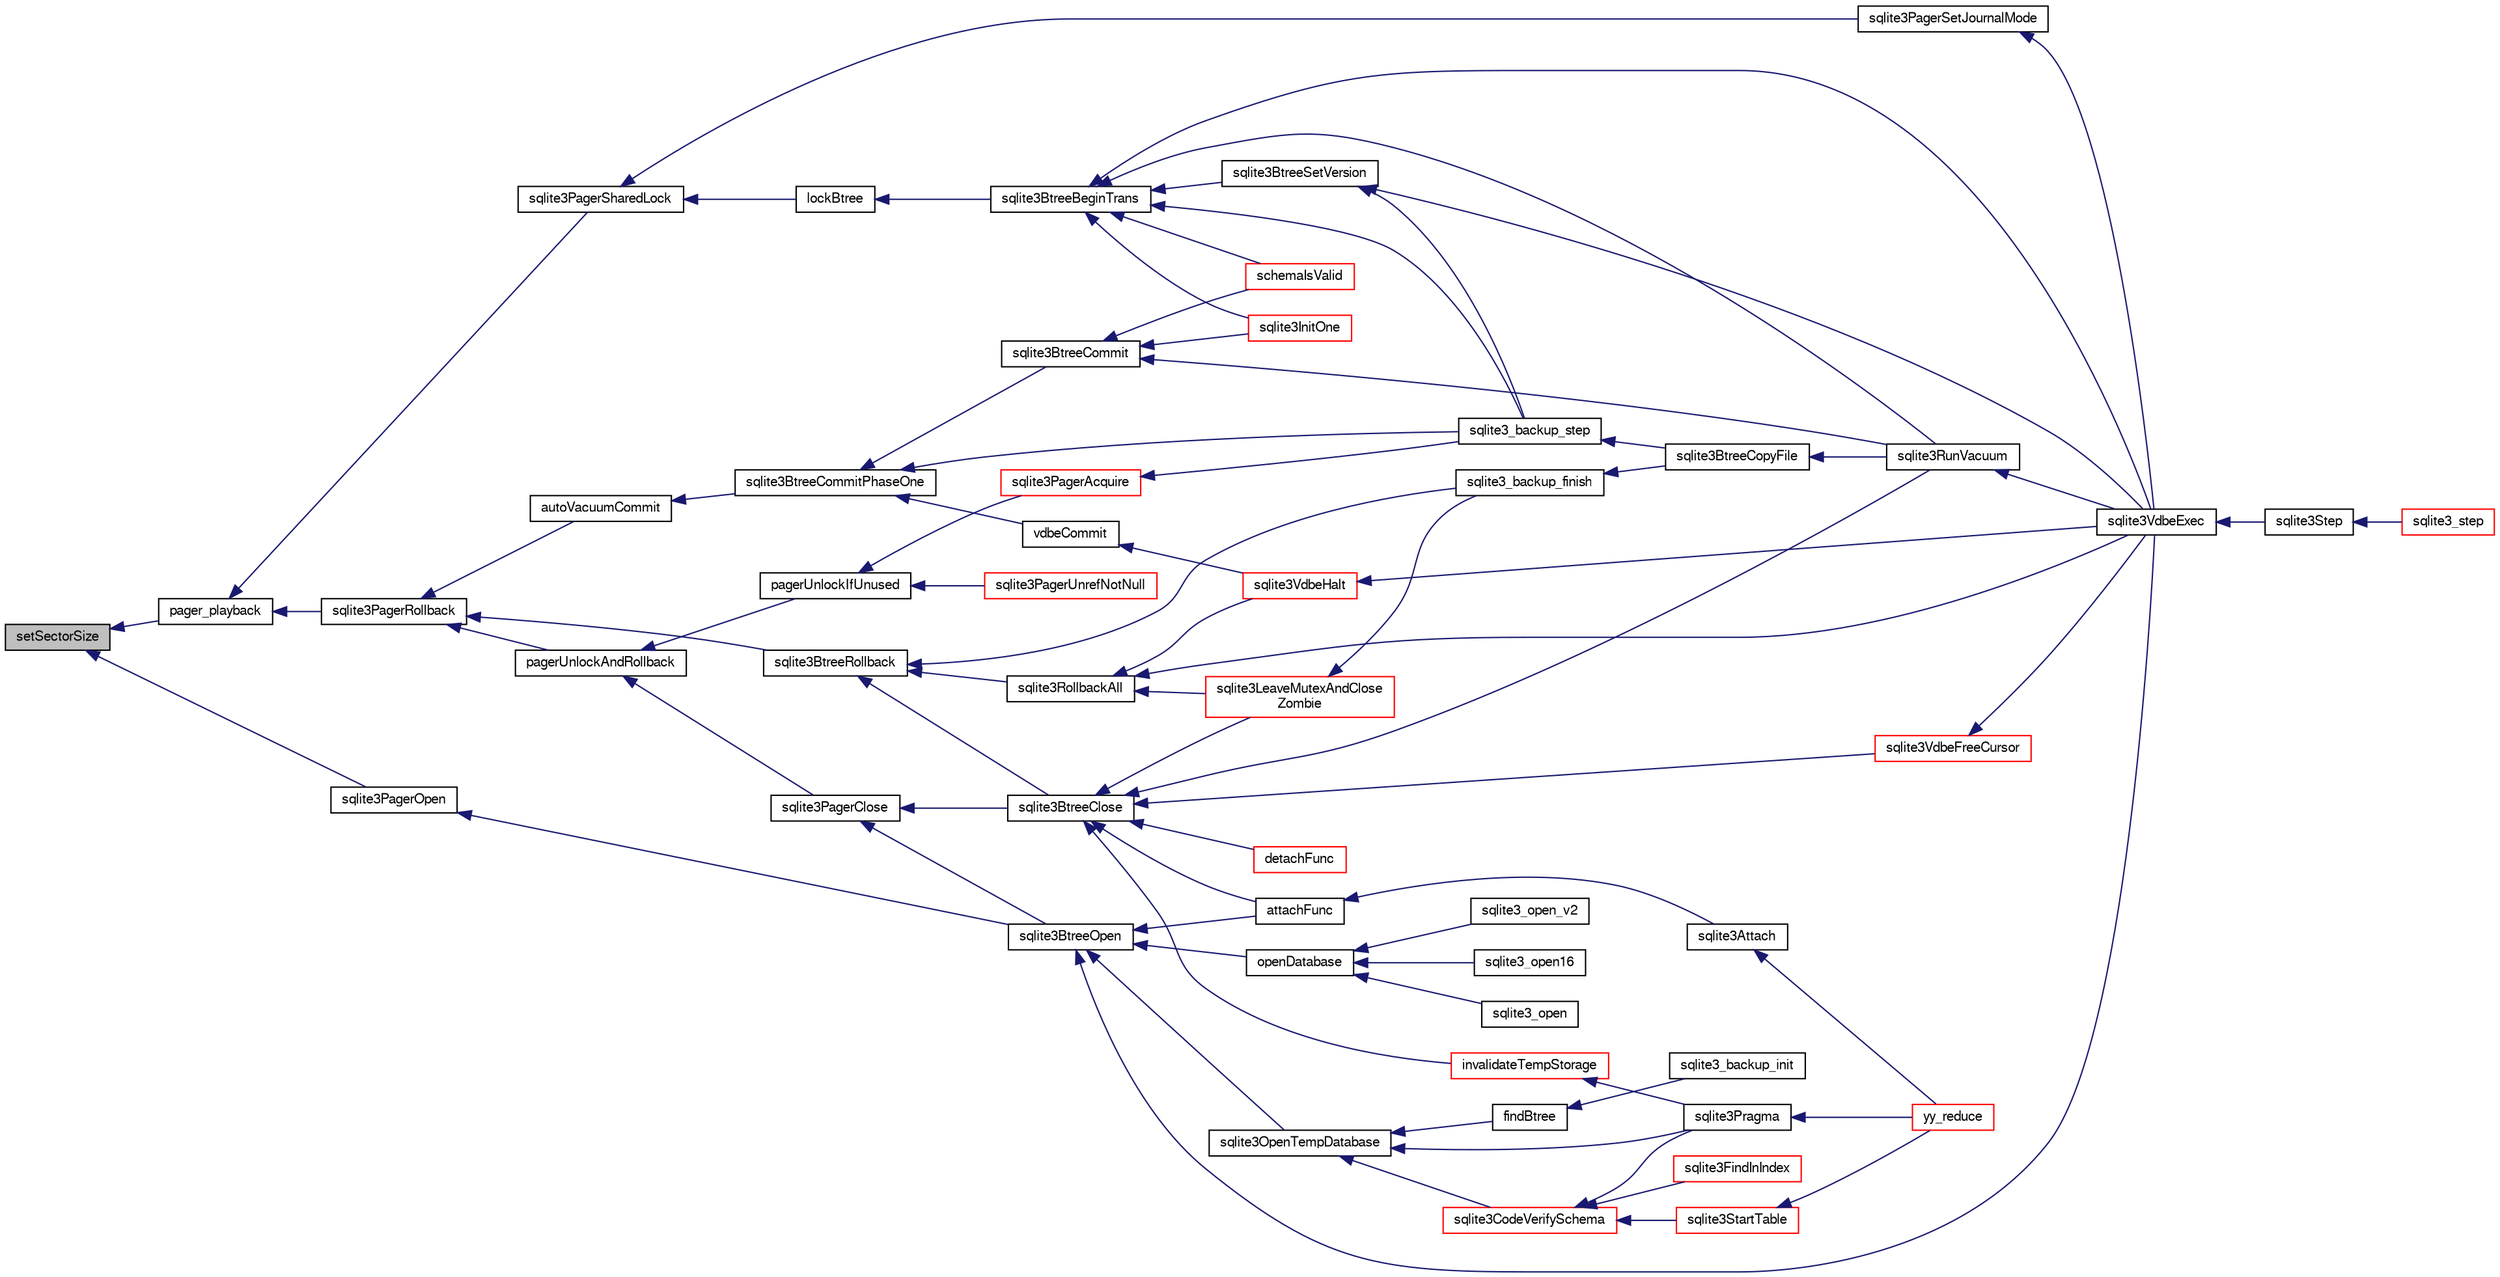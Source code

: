digraph "setSectorSize"
{
  edge [fontname="FreeSans",fontsize="10",labelfontname="FreeSans",labelfontsize="10"];
  node [fontname="FreeSans",fontsize="10",shape=record];
  rankdir="LR";
  Node293049 [label="setSectorSize",height=0.2,width=0.4,color="black", fillcolor="grey75", style="filled", fontcolor="black"];
  Node293049 -> Node293050 [dir="back",color="midnightblue",fontsize="10",style="solid",fontname="FreeSans"];
  Node293050 [label="pager_playback",height=0.2,width=0.4,color="black", fillcolor="white", style="filled",URL="$sqlite3_8c.html#a9d9a750a9fc76eb4b668c8a16b164a65"];
  Node293050 -> Node293051 [dir="back",color="midnightblue",fontsize="10",style="solid",fontname="FreeSans"];
  Node293051 [label="sqlite3PagerSharedLock",height=0.2,width=0.4,color="black", fillcolor="white", style="filled",URL="$sqlite3_8c.html#a58c197b629fb6eaacf96c7add57c70df"];
  Node293051 -> Node293052 [dir="back",color="midnightblue",fontsize="10",style="solid",fontname="FreeSans"];
  Node293052 [label="sqlite3PagerSetJournalMode",height=0.2,width=0.4,color="black", fillcolor="white", style="filled",URL="$sqlite3_8c.html#afb929a0a4553cda84de16180ddbd09f7"];
  Node293052 -> Node293053 [dir="back",color="midnightblue",fontsize="10",style="solid",fontname="FreeSans"];
  Node293053 [label="sqlite3VdbeExec",height=0.2,width=0.4,color="black", fillcolor="white", style="filled",URL="$sqlite3_8c.html#a8ce40a614bdc56719c4d642b1e4dfb21"];
  Node293053 -> Node293054 [dir="back",color="midnightblue",fontsize="10",style="solid",fontname="FreeSans"];
  Node293054 [label="sqlite3Step",height=0.2,width=0.4,color="black", fillcolor="white", style="filled",URL="$sqlite3_8c.html#a3f2872e873e2758a4beedad1d5113554"];
  Node293054 -> Node293055 [dir="back",color="midnightblue",fontsize="10",style="solid",fontname="FreeSans"];
  Node293055 [label="sqlite3_step",height=0.2,width=0.4,color="red", fillcolor="white", style="filled",URL="$sqlite3_8h.html#ac1e491ce36b7471eb28387f7d3c74334"];
  Node293051 -> Node293314 [dir="back",color="midnightblue",fontsize="10",style="solid",fontname="FreeSans"];
  Node293314 [label="lockBtree",height=0.2,width=0.4,color="black", fillcolor="white", style="filled",URL="$sqlite3_8c.html#a5b808194d3178be15705a420265cee9d"];
  Node293314 -> Node293315 [dir="back",color="midnightblue",fontsize="10",style="solid",fontname="FreeSans"];
  Node293315 [label="sqlite3BtreeBeginTrans",height=0.2,width=0.4,color="black", fillcolor="white", style="filled",URL="$sqlite3_8c.html#a52d6706df15c67c22aa7d0e290c16bf5"];
  Node293315 -> Node293316 [dir="back",color="midnightblue",fontsize="10",style="solid",fontname="FreeSans"];
  Node293316 [label="sqlite3BtreeSetVersion",height=0.2,width=0.4,color="black", fillcolor="white", style="filled",URL="$sqlite3_8c.html#a2db3061b5c557699a47415ca0342ba01"];
  Node293316 -> Node293266 [dir="back",color="midnightblue",fontsize="10",style="solid",fontname="FreeSans"];
  Node293266 [label="sqlite3_backup_step",height=0.2,width=0.4,color="black", fillcolor="white", style="filled",URL="$sqlite3_8h.html#a1699b75e98d082eebc465a9e64c35269"];
  Node293266 -> Node293267 [dir="back",color="midnightblue",fontsize="10",style="solid",fontname="FreeSans"];
  Node293267 [label="sqlite3BtreeCopyFile",height=0.2,width=0.4,color="black", fillcolor="white", style="filled",URL="$sqlite3_8c.html#a4d9e19a79f0d5c1dfcef0bd137ae83f9"];
  Node293267 -> Node293239 [dir="back",color="midnightblue",fontsize="10",style="solid",fontname="FreeSans"];
  Node293239 [label="sqlite3RunVacuum",height=0.2,width=0.4,color="black", fillcolor="white", style="filled",URL="$sqlite3_8c.html#a5e83ddc7b3e7e8e79ad5d1fc92de1d2f"];
  Node293239 -> Node293053 [dir="back",color="midnightblue",fontsize="10",style="solid",fontname="FreeSans"];
  Node293316 -> Node293053 [dir="back",color="midnightblue",fontsize="10",style="solid",fontname="FreeSans"];
  Node293315 -> Node293266 [dir="back",color="midnightblue",fontsize="10",style="solid",fontname="FreeSans"];
  Node293315 -> Node293053 [dir="back",color="midnightblue",fontsize="10",style="solid",fontname="FreeSans"];
  Node293315 -> Node293079 [dir="back",color="midnightblue",fontsize="10",style="solid",fontname="FreeSans"];
  Node293079 [label="sqlite3InitOne",height=0.2,width=0.4,color="red", fillcolor="white", style="filled",URL="$sqlite3_8c.html#ac4318b25df65269906b0379251fe9b85"];
  Node293315 -> Node293264 [dir="back",color="midnightblue",fontsize="10",style="solid",fontname="FreeSans"];
  Node293264 [label="schemaIsValid",height=0.2,width=0.4,color="red", fillcolor="white", style="filled",URL="$sqlite3_8c.html#a7c466fe28e7ca6f46b8bf72c46d9738d"];
  Node293315 -> Node293239 [dir="back",color="midnightblue",fontsize="10",style="solid",fontname="FreeSans"];
  Node293050 -> Node293317 [dir="back",color="midnightblue",fontsize="10",style="solid",fontname="FreeSans"];
  Node293317 [label="sqlite3PagerRollback",height=0.2,width=0.4,color="black", fillcolor="white", style="filled",URL="$sqlite3_8c.html#afdd2ecbb97b7a716892ff6bd10c7dfd0"];
  Node293317 -> Node293318 [dir="back",color="midnightblue",fontsize="10",style="solid",fontname="FreeSans"];
  Node293318 [label="pagerUnlockAndRollback",height=0.2,width=0.4,color="black", fillcolor="white", style="filled",URL="$sqlite3_8c.html#a02d96b7bf62c3b13ba905d168914518c"];
  Node293318 -> Node293319 [dir="back",color="midnightblue",fontsize="10",style="solid",fontname="FreeSans"];
  Node293319 [label="sqlite3PagerClose",height=0.2,width=0.4,color="black", fillcolor="white", style="filled",URL="$sqlite3_8c.html#af94b1f96b60689fd09422cce2c85f53f"];
  Node293319 -> Node293320 [dir="back",color="midnightblue",fontsize="10",style="solid",fontname="FreeSans"];
  Node293320 [label="sqlite3BtreeOpen",height=0.2,width=0.4,color="black", fillcolor="white", style="filled",URL="$sqlite3_8c.html#a13dcb44dc34af6ce9d38de9c5aa975f9"];
  Node293320 -> Node293053 [dir="back",color="midnightblue",fontsize="10",style="solid",fontname="FreeSans"];
  Node293320 -> Node293081 [dir="back",color="midnightblue",fontsize="10",style="solid",fontname="FreeSans"];
  Node293081 [label="attachFunc",height=0.2,width=0.4,color="black", fillcolor="white", style="filled",URL="$sqlite3_8c.html#a69cb751a7da501b9a0aa37e0d7c3eaf7"];
  Node293081 -> Node293082 [dir="back",color="midnightblue",fontsize="10",style="solid",fontname="FreeSans"];
  Node293082 [label="sqlite3Attach",height=0.2,width=0.4,color="black", fillcolor="white", style="filled",URL="$sqlite3_8c.html#ae0907fe0b43cc1b4c7e6a16213e8546f"];
  Node293082 -> Node293083 [dir="back",color="midnightblue",fontsize="10",style="solid",fontname="FreeSans"];
  Node293083 [label="yy_reduce",height=0.2,width=0.4,color="red", fillcolor="white", style="filled",URL="$sqlite3_8c.html#a7c419a9b25711c666a9a2449ef377f14"];
  Node293320 -> Node293321 [dir="back",color="midnightblue",fontsize="10",style="solid",fontname="FreeSans"];
  Node293321 [label="sqlite3OpenTempDatabase",height=0.2,width=0.4,color="black", fillcolor="white", style="filled",URL="$sqlite3_8c.html#aaf3088380b731428b72d3b5777f93755"];
  Node293321 -> Node293258 [dir="back",color="midnightblue",fontsize="10",style="solid",fontname="FreeSans"];
  Node293258 [label="findBtree",height=0.2,width=0.4,color="black", fillcolor="white", style="filled",URL="$sqlite3_8c.html#ab4ee5743b77efd7f8832bf0b9315f973"];
  Node293258 -> Node293259 [dir="back",color="midnightblue",fontsize="10",style="solid",fontname="FreeSans"];
  Node293259 [label="sqlite3_backup_init",height=0.2,width=0.4,color="black", fillcolor="white", style="filled",URL="$sqlite3_8h.html#a9c9aa9e8edeb9910d93148a6621c1097"];
  Node293321 -> Node293322 [dir="back",color="midnightblue",fontsize="10",style="solid",fontname="FreeSans"];
  Node293322 [label="sqlite3CodeVerifySchema",height=0.2,width=0.4,color="red", fillcolor="white", style="filled",URL="$sqlite3_8c.html#ad9d8708d96f8416ec59ebf41c57000f9"];
  Node293322 -> Node293134 [dir="back",color="midnightblue",fontsize="10",style="solid",fontname="FreeSans"];
  Node293134 [label="sqlite3FindInIndex",height=0.2,width=0.4,color="red", fillcolor="white", style="filled",URL="$sqlite3_8c.html#af7d8c56ab0231f44bb5f87b3fafeffb2"];
  Node293322 -> Node293175 [dir="back",color="midnightblue",fontsize="10",style="solid",fontname="FreeSans"];
  Node293175 [label="sqlite3StartTable",height=0.2,width=0.4,color="red", fillcolor="white", style="filled",URL="$sqlite3_8c.html#af49b4395f39d9078a0dda2484c183012"];
  Node293175 -> Node293083 [dir="back",color="midnightblue",fontsize="10",style="solid",fontname="FreeSans"];
  Node293322 -> Node293131 [dir="back",color="midnightblue",fontsize="10",style="solid",fontname="FreeSans"];
  Node293131 [label="sqlite3Pragma",height=0.2,width=0.4,color="black", fillcolor="white", style="filled",URL="$sqlite3_8c.html#a111391370f58f8e6a6eca51fd34d62ed"];
  Node293131 -> Node293083 [dir="back",color="midnightblue",fontsize="10",style="solid",fontname="FreeSans"];
  Node293321 -> Node293131 [dir="back",color="midnightblue",fontsize="10",style="solid",fontname="FreeSans"];
  Node293320 -> Node293288 [dir="back",color="midnightblue",fontsize="10",style="solid",fontname="FreeSans"];
  Node293288 [label="openDatabase",height=0.2,width=0.4,color="black", fillcolor="white", style="filled",URL="$sqlite3_8c.html#a6a9c3bc3a64234e863413f41db473758"];
  Node293288 -> Node293289 [dir="back",color="midnightblue",fontsize="10",style="solid",fontname="FreeSans"];
  Node293289 [label="sqlite3_open",height=0.2,width=0.4,color="black", fillcolor="white", style="filled",URL="$sqlite3_8h.html#a97ba966ed1acc38409786258268f5f71"];
  Node293288 -> Node293290 [dir="back",color="midnightblue",fontsize="10",style="solid",fontname="FreeSans"];
  Node293290 [label="sqlite3_open_v2",height=0.2,width=0.4,color="black", fillcolor="white", style="filled",URL="$sqlite3_8h.html#a140fe275b6975dc867cea50a65a217c4"];
  Node293288 -> Node293291 [dir="back",color="midnightblue",fontsize="10",style="solid",fontname="FreeSans"];
  Node293291 [label="sqlite3_open16",height=0.2,width=0.4,color="black", fillcolor="white", style="filled",URL="$sqlite3_8h.html#adbc401bb96713f32e553db32f6f3ca33"];
  Node293319 -> Node293326 [dir="back",color="midnightblue",fontsize="10",style="solid",fontname="FreeSans"];
  Node293326 [label="sqlite3BtreeClose",height=0.2,width=0.4,color="black", fillcolor="white", style="filled",URL="$sqlite3_8c.html#a729b65009b66a99200496b09c124df01"];
  Node293326 -> Node293327 [dir="back",color="midnightblue",fontsize="10",style="solid",fontname="FreeSans"];
  Node293327 [label="sqlite3VdbeFreeCursor",height=0.2,width=0.4,color="red", fillcolor="white", style="filled",URL="$sqlite3_8c.html#a0f9084083e1d0639708934630f33d6ef"];
  Node293327 -> Node293053 [dir="back",color="midnightblue",fontsize="10",style="solid",fontname="FreeSans"];
  Node293326 -> Node293081 [dir="back",color="midnightblue",fontsize="10",style="solid",fontname="FreeSans"];
  Node293326 -> Node293268 [dir="back",color="midnightblue",fontsize="10",style="solid",fontname="FreeSans"];
  Node293268 [label="detachFunc",height=0.2,width=0.4,color="red", fillcolor="white", style="filled",URL="$sqlite3_8c.html#a2b3dd04cb87abd088926ab0082a60b77"];
  Node293326 -> Node293269 [dir="back",color="midnightblue",fontsize="10",style="solid",fontname="FreeSans"];
  Node293269 [label="invalidateTempStorage",height=0.2,width=0.4,color="red", fillcolor="white", style="filled",URL="$sqlite3_8c.html#a759777a1eb3c3e96a5af94932b39e69a"];
  Node293269 -> Node293131 [dir="back",color="midnightblue",fontsize="10",style="solid",fontname="FreeSans"];
  Node293326 -> Node293239 [dir="back",color="midnightblue",fontsize="10",style="solid",fontname="FreeSans"];
  Node293326 -> Node293282 [dir="back",color="midnightblue",fontsize="10",style="solid",fontname="FreeSans"];
  Node293282 [label="sqlite3LeaveMutexAndClose\lZombie",height=0.2,width=0.4,color="red", fillcolor="white", style="filled",URL="$sqlite3_8c.html#afe3a37c29dcb0fe9fc15fe07a3976f59"];
  Node293282 -> Node293283 [dir="back",color="midnightblue",fontsize="10",style="solid",fontname="FreeSans"];
  Node293283 [label="sqlite3_backup_finish",height=0.2,width=0.4,color="black", fillcolor="white", style="filled",URL="$sqlite3_8h.html#a176857dd58d99be53b6d7305533e0048"];
  Node293283 -> Node293267 [dir="back",color="midnightblue",fontsize="10",style="solid",fontname="FreeSans"];
  Node293318 -> Node293331 [dir="back",color="midnightblue",fontsize="10",style="solid",fontname="FreeSans"];
  Node293331 [label="pagerUnlockIfUnused",height=0.2,width=0.4,color="black", fillcolor="white", style="filled",URL="$sqlite3_8c.html#abf547f4276efb6f10262f7fde1e4d065"];
  Node293331 -> Node293332 [dir="back",color="midnightblue",fontsize="10",style="solid",fontname="FreeSans"];
  Node293332 [label="sqlite3PagerAcquire",height=0.2,width=0.4,color="red", fillcolor="white", style="filled",URL="$sqlite3_8c.html#a22a53daafd2bd778cda390312651f994"];
  Node293332 -> Node293266 [dir="back",color="midnightblue",fontsize="10",style="solid",fontname="FreeSans"];
  Node293331 -> Node293398 [dir="back",color="midnightblue",fontsize="10",style="solid",fontname="FreeSans"];
  Node293398 [label="sqlite3PagerUnrefNotNull",height=0.2,width=0.4,color="red", fillcolor="white", style="filled",URL="$sqlite3_8c.html#a4b314f96f09f5c68c94672e420e31ab9"];
  Node293317 -> Node293371 [dir="back",color="midnightblue",fontsize="10",style="solid",fontname="FreeSans"];
  Node293371 [label="autoVacuumCommit",height=0.2,width=0.4,color="black", fillcolor="white", style="filled",URL="$sqlite3_8c.html#a809d22c6311135ae3048adf41febaef0"];
  Node293371 -> Node293372 [dir="back",color="midnightblue",fontsize="10",style="solid",fontname="FreeSans"];
  Node293372 [label="sqlite3BtreeCommitPhaseOne",height=0.2,width=0.4,color="black", fillcolor="white", style="filled",URL="$sqlite3_8c.html#ae266cba101e64ad99a166f237532e262"];
  Node293372 -> Node293373 [dir="back",color="midnightblue",fontsize="10",style="solid",fontname="FreeSans"];
  Node293373 [label="sqlite3BtreeCommit",height=0.2,width=0.4,color="black", fillcolor="white", style="filled",URL="$sqlite3_8c.html#a8e56ab314556935f9f73080147d26419"];
  Node293373 -> Node293079 [dir="back",color="midnightblue",fontsize="10",style="solid",fontname="FreeSans"];
  Node293373 -> Node293264 [dir="back",color="midnightblue",fontsize="10",style="solid",fontname="FreeSans"];
  Node293373 -> Node293239 [dir="back",color="midnightblue",fontsize="10",style="solid",fontname="FreeSans"];
  Node293372 -> Node293266 [dir="back",color="midnightblue",fontsize="10",style="solid",fontname="FreeSans"];
  Node293372 -> Node293374 [dir="back",color="midnightblue",fontsize="10",style="solid",fontname="FreeSans"];
  Node293374 [label="vdbeCommit",height=0.2,width=0.4,color="black", fillcolor="white", style="filled",URL="$sqlite3_8c.html#a5d7f1e0625451b987728f600cfe1b92d"];
  Node293374 -> Node293272 [dir="back",color="midnightblue",fontsize="10",style="solid",fontname="FreeSans"];
  Node293272 [label="sqlite3VdbeHalt",height=0.2,width=0.4,color="red", fillcolor="white", style="filled",URL="$sqlite3_8c.html#a8d1d99703d999190fbc35ecc981cb709"];
  Node293272 -> Node293053 [dir="back",color="midnightblue",fontsize="10",style="solid",fontname="FreeSans"];
  Node293317 -> Node293377 [dir="back",color="midnightblue",fontsize="10",style="solid",fontname="FreeSans"];
  Node293377 [label="sqlite3BtreeRollback",height=0.2,width=0.4,color="black", fillcolor="white", style="filled",URL="$sqlite3_8c.html#a317473acdafdd688385c8954f09de186"];
  Node293377 -> Node293326 [dir="back",color="midnightblue",fontsize="10",style="solid",fontname="FreeSans"];
  Node293377 -> Node293283 [dir="back",color="midnightblue",fontsize="10",style="solid",fontname="FreeSans"];
  Node293377 -> Node293271 [dir="back",color="midnightblue",fontsize="10",style="solid",fontname="FreeSans"];
  Node293271 [label="sqlite3RollbackAll",height=0.2,width=0.4,color="black", fillcolor="white", style="filled",URL="$sqlite3_8c.html#ad902dd388d73208539f557962e3fe6bb"];
  Node293271 -> Node293272 [dir="back",color="midnightblue",fontsize="10",style="solid",fontname="FreeSans"];
  Node293271 -> Node293053 [dir="back",color="midnightblue",fontsize="10",style="solid",fontname="FreeSans"];
  Node293271 -> Node293282 [dir="back",color="midnightblue",fontsize="10",style="solid",fontname="FreeSans"];
  Node293049 -> Node293419 [dir="back",color="midnightblue",fontsize="10",style="solid",fontname="FreeSans"];
  Node293419 [label="sqlite3PagerOpen",height=0.2,width=0.4,color="black", fillcolor="white", style="filled",URL="$sqlite3_8c.html#a5b4a74e8a1754922c482b7af19b30611"];
  Node293419 -> Node293320 [dir="back",color="midnightblue",fontsize="10",style="solid",fontname="FreeSans"];
}

